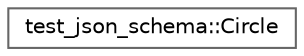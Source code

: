 digraph "类继承关系图"
{
 // LATEX_PDF_SIZE
  bgcolor="transparent";
  edge [fontname=Helvetica,fontsize=10,labelfontname=Helvetica,labelfontsize=10];
  node [fontname=Helvetica,fontsize=10,shape=box,height=0.2,width=0.4];
  rankdir="LR";
  Node0 [id="Node000000",label="test_json_schema::Circle",height=0.2,width=0.4,color="grey40", fillcolor="white", style="filled",URL="$structtest__json__schema_1_1_circle.html",tooltip=" "];
}
